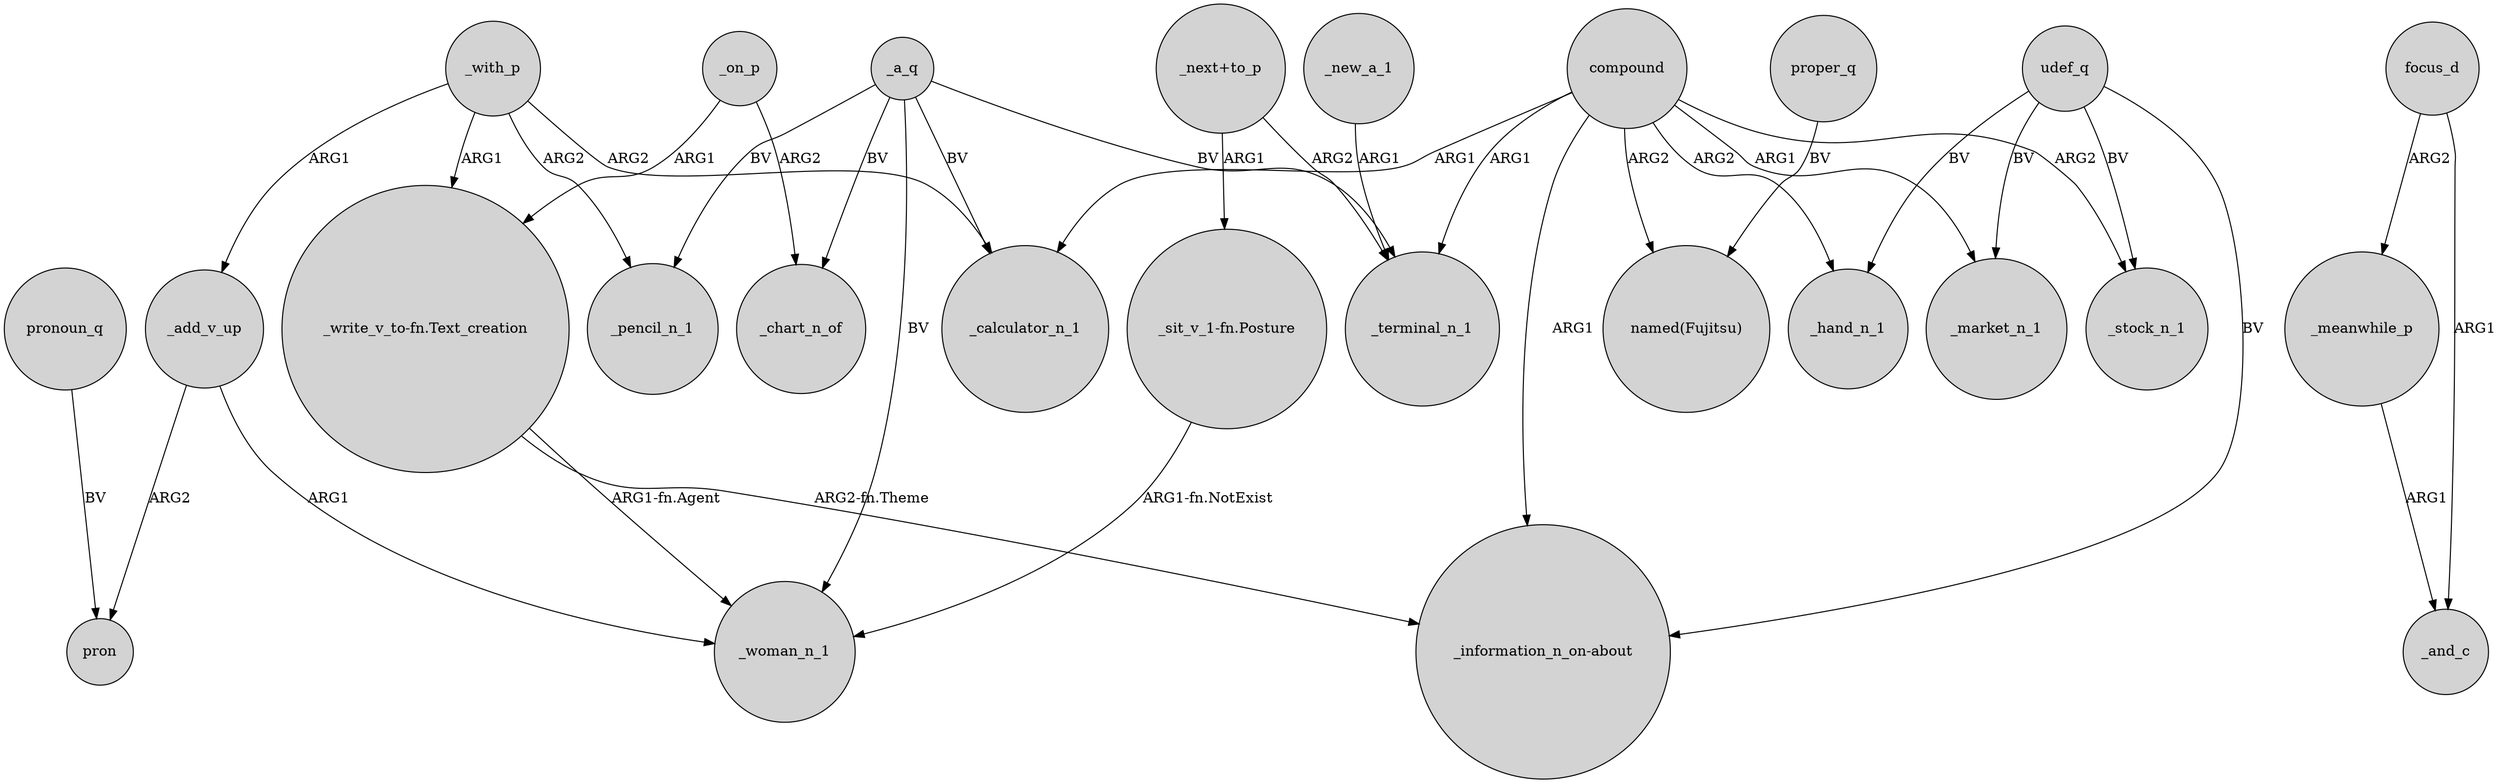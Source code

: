 digraph {
	node [shape=circle style=filled]
	_add_v_up -> pron [label=ARG2]
	_meanwhile_p -> _and_c [label=ARG1]
	_with_p -> _add_v_up [label=ARG1]
	_a_q -> _calculator_n_1 [label=BV]
	_a_q -> _chart_n_of [label=BV]
	compound -> _hand_n_1 [label=ARG2]
	"_sit_v_1-fn.Posture" -> _woman_n_1 [label="ARG1-fn.NotExist"]
	_with_p -> "_write_v_to-fn.Text_creation" [label=ARG1]
	udef_q -> _market_n_1 [label=BV]
	_with_p -> _calculator_n_1 [label=ARG2]
	_a_q -> _terminal_n_1 [label=BV]
	udef_q -> "_information_n_on-about" [label=BV]
	compound -> _stock_n_1 [label=ARG2]
	proper_q -> "named(Fujitsu)" [label=BV]
	pronoun_q -> pron [label=BV]
	"_next+to_p" -> "_sit_v_1-fn.Posture" [label=ARG1]
	"_next+to_p" -> _terminal_n_1 [label=ARG2]
	udef_q -> _stock_n_1 [label=BV]
	compound -> _terminal_n_1 [label=ARG1]
	_new_a_1 -> _terminal_n_1 [label=ARG1]
	focus_d -> _meanwhile_p [label=ARG2]
	udef_q -> _hand_n_1 [label=BV]
	focus_d -> _and_c [label=ARG1]
	_on_p -> _chart_n_of [label=ARG2]
	compound -> _calculator_n_1 [label=ARG1]
	_on_p -> "_write_v_to-fn.Text_creation" [label=ARG1]
	"_write_v_to-fn.Text_creation" -> _woman_n_1 [label="ARG1-fn.Agent"]
	compound -> "named(Fujitsu)" [label=ARG2]
	compound -> _market_n_1 [label=ARG1]
	_a_q -> _woman_n_1 [label=BV]
	_a_q -> _pencil_n_1 [label=BV]
	_add_v_up -> _woman_n_1 [label=ARG1]
	compound -> "_information_n_on-about" [label=ARG1]
	"_write_v_to-fn.Text_creation" -> "_information_n_on-about" [label="ARG2-fn.Theme"]
	_with_p -> _pencil_n_1 [label=ARG2]
}
